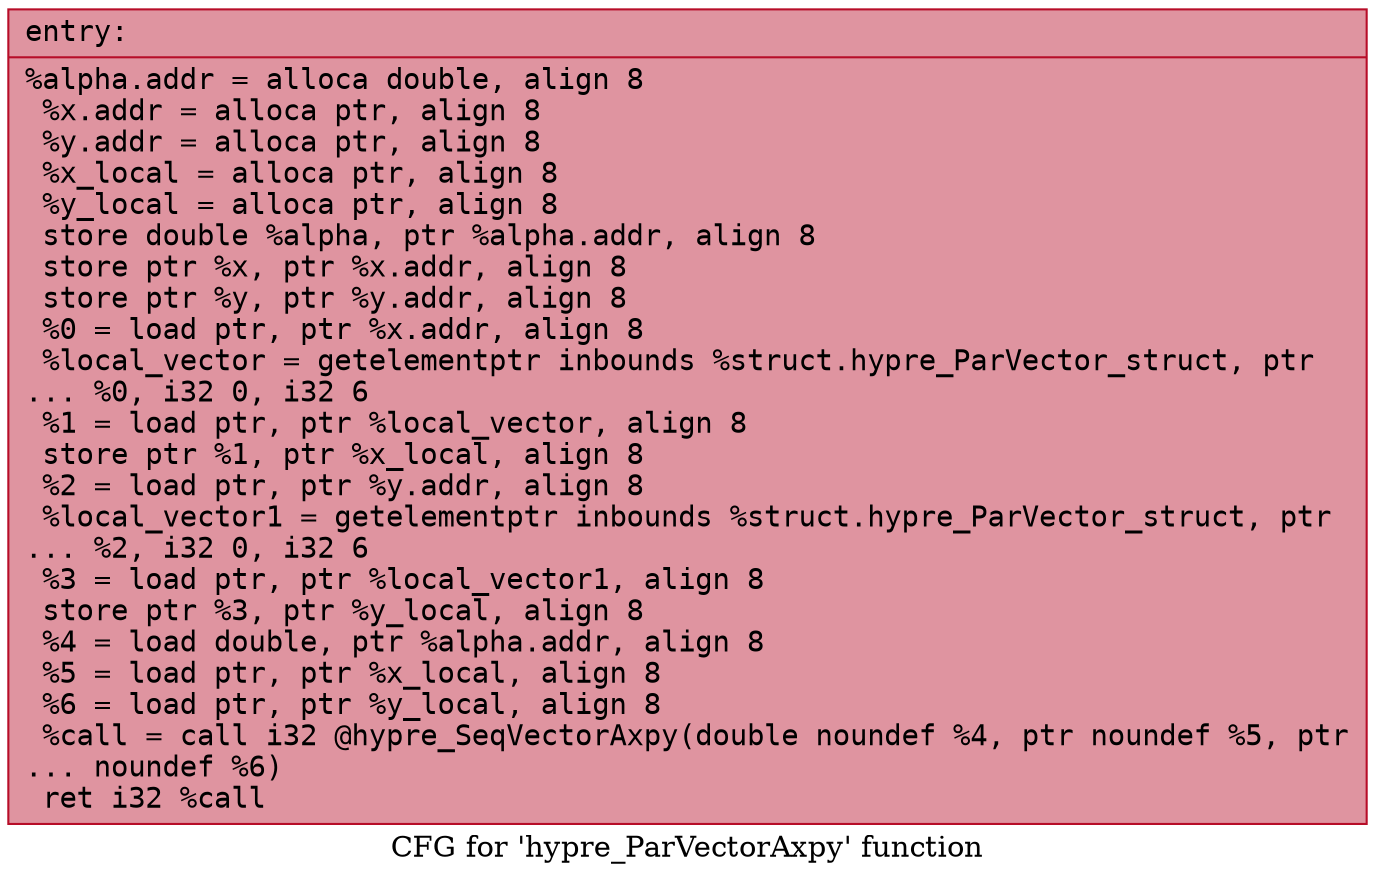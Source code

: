 digraph "CFG for 'hypre_ParVectorAxpy' function" {
	label="CFG for 'hypre_ParVectorAxpy' function";

	Node0x556ffb66efa0 [shape=record,color="#b70d28ff", style=filled, fillcolor="#b70d2870" fontname="Courier",label="{entry:\l|  %alpha.addr = alloca double, align 8\l  %x.addr = alloca ptr, align 8\l  %y.addr = alloca ptr, align 8\l  %x_local = alloca ptr, align 8\l  %y_local = alloca ptr, align 8\l  store double %alpha, ptr %alpha.addr, align 8\l  store ptr %x, ptr %x.addr, align 8\l  store ptr %y, ptr %y.addr, align 8\l  %0 = load ptr, ptr %x.addr, align 8\l  %local_vector = getelementptr inbounds %struct.hypre_ParVector_struct, ptr\l... %0, i32 0, i32 6\l  %1 = load ptr, ptr %local_vector, align 8\l  store ptr %1, ptr %x_local, align 8\l  %2 = load ptr, ptr %y.addr, align 8\l  %local_vector1 = getelementptr inbounds %struct.hypre_ParVector_struct, ptr\l... %2, i32 0, i32 6\l  %3 = load ptr, ptr %local_vector1, align 8\l  store ptr %3, ptr %y_local, align 8\l  %4 = load double, ptr %alpha.addr, align 8\l  %5 = load ptr, ptr %x_local, align 8\l  %6 = load ptr, ptr %y_local, align 8\l  %call = call i32 @hypre_SeqVectorAxpy(double noundef %4, ptr noundef %5, ptr\l... noundef %6)\l  ret i32 %call\l}"];
}
